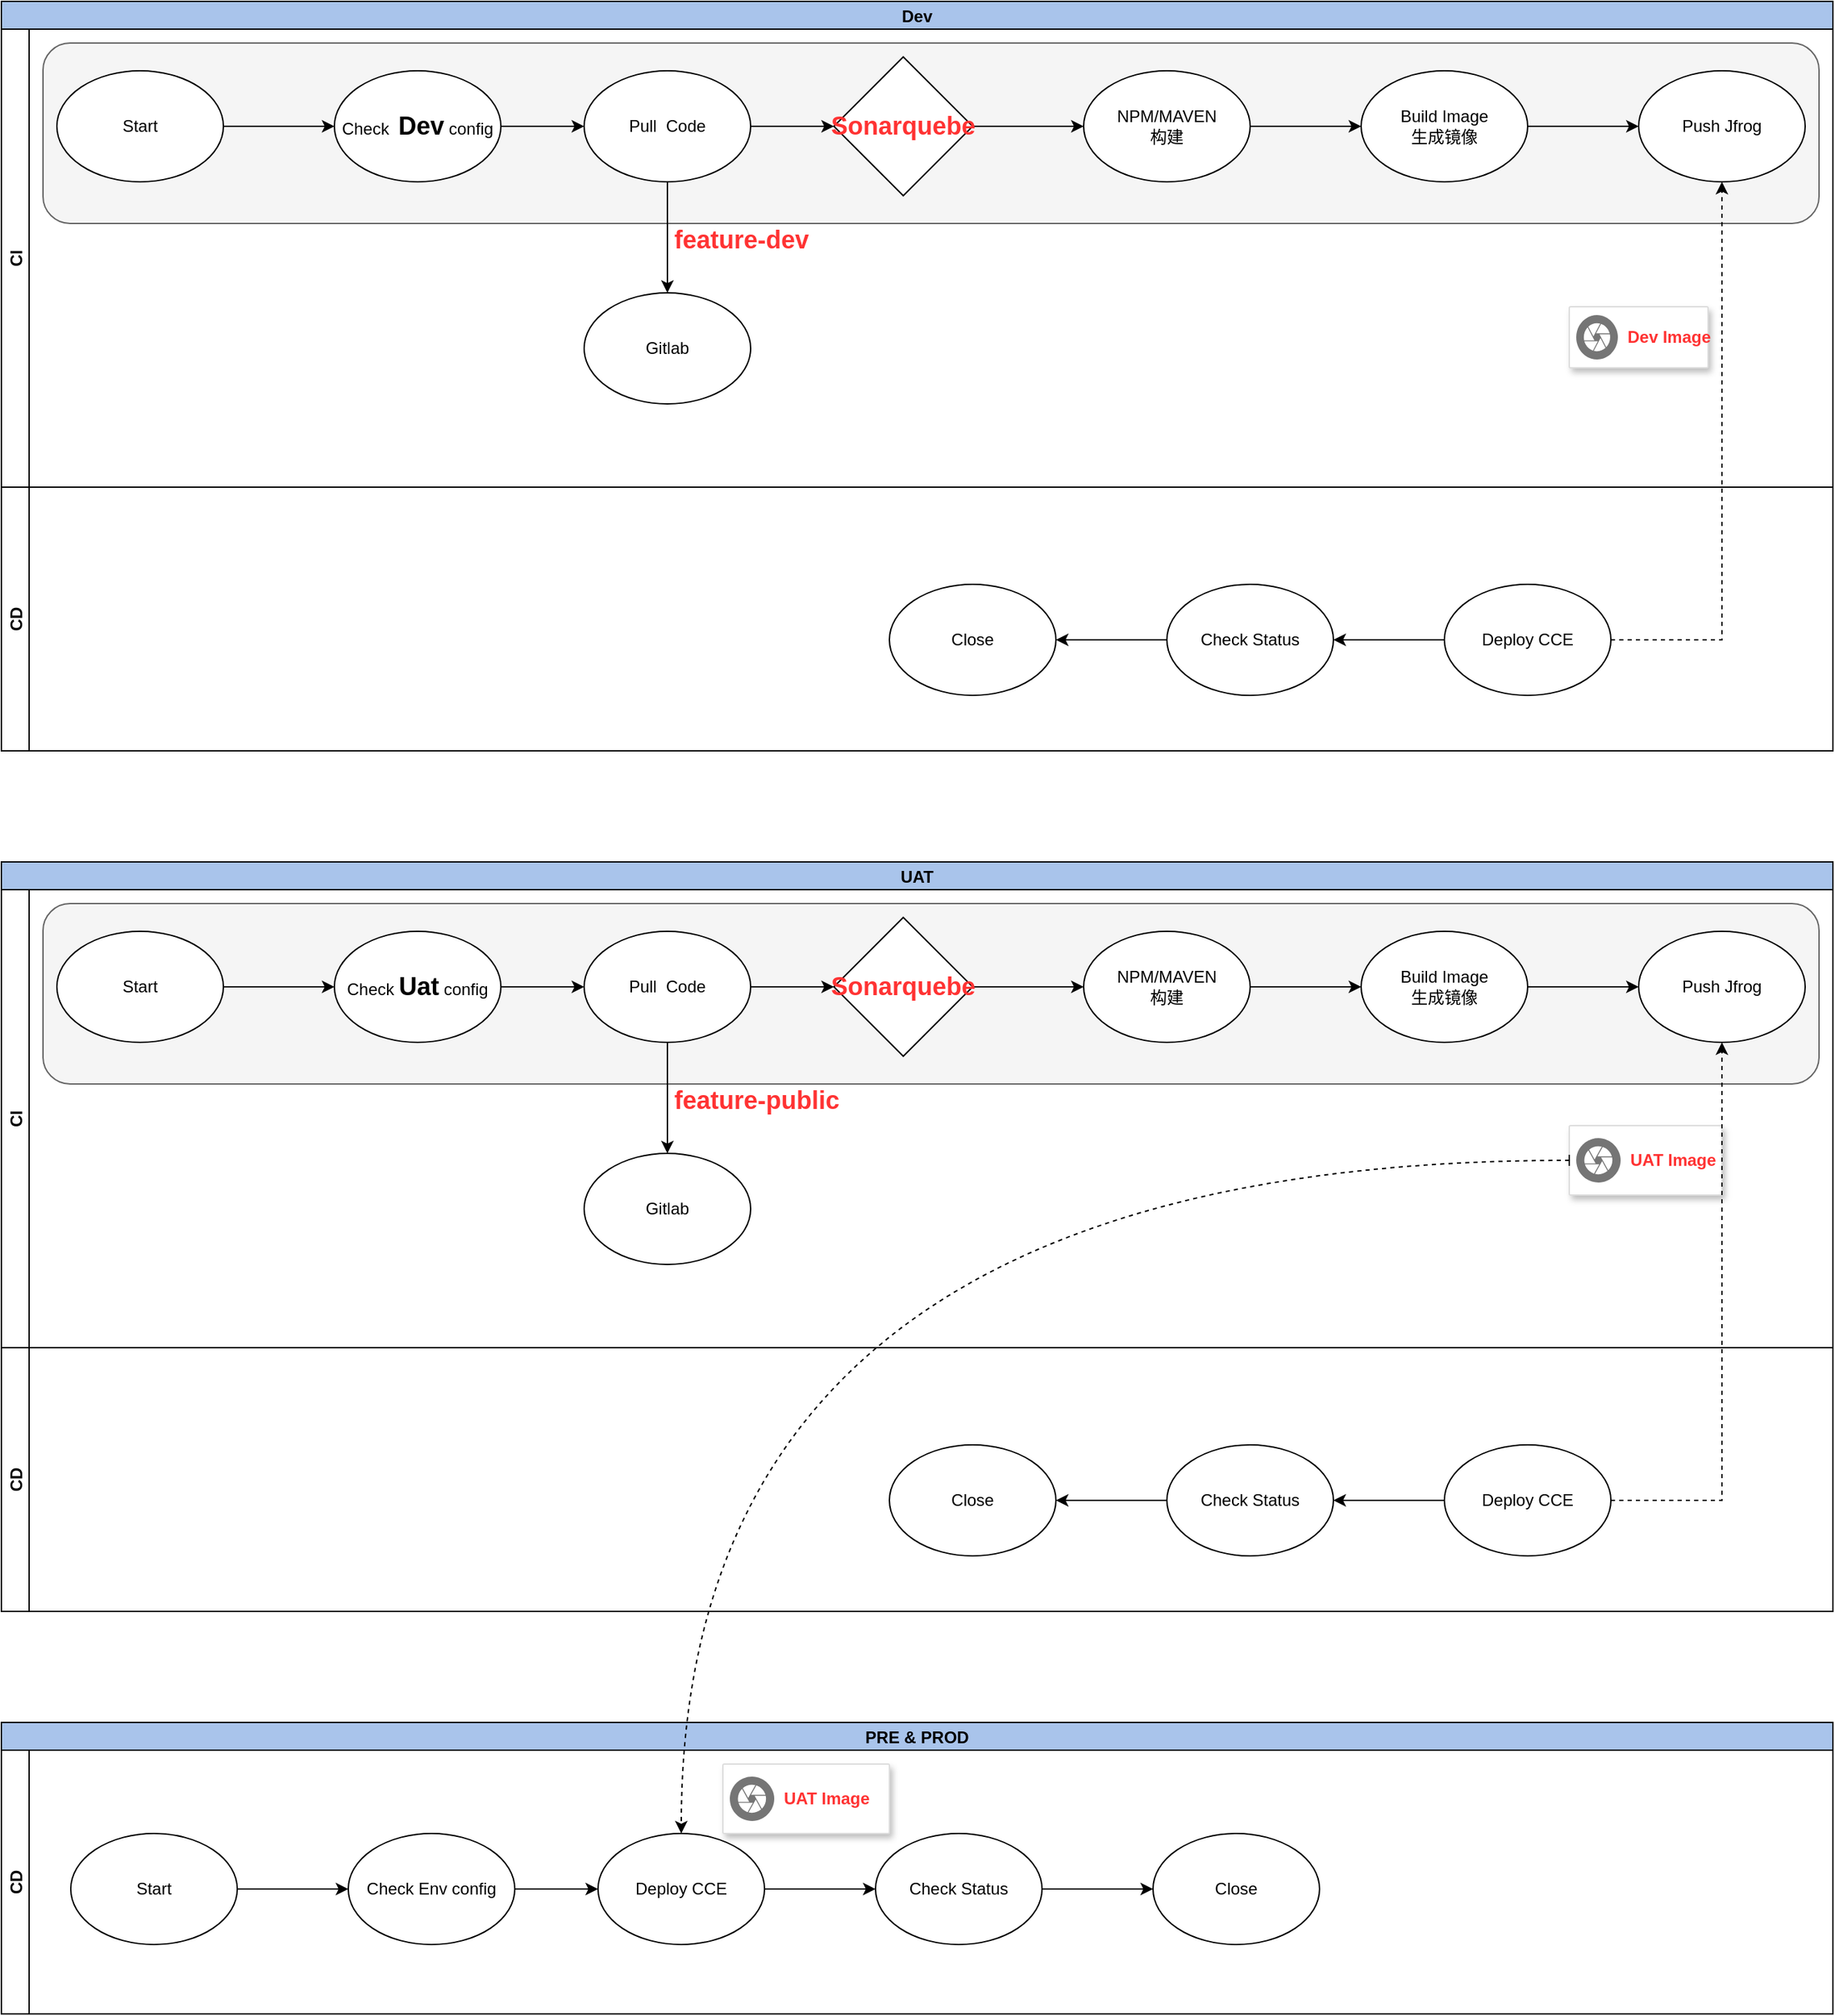 <mxfile version="21.6.2" type="github">
  <diagram id="Z_23imAw80I29tGlpvSY" name="第 1 页">
    <mxGraphModel dx="2284" dy="750" grid="1" gridSize="10" guides="1" tooltips="1" connect="1" arrows="1" fold="1" page="1" pageScale="1" pageWidth="850" pageHeight="1100" math="0" shadow="0">
      <root>
        <mxCell id="0" />
        <mxCell id="1" parent="0" />
        <mxCell id="tfbrPeW28LH7bkcHFk6E-20" value="Dev" style="swimlane;childLayout=stackLayout;resizeParent=1;resizeParentMax=0;horizontal=1;startSize=20;horizontalStack=0;fontSize=12;labelBackgroundColor=none;labelBorderColor=#A9C4EB;fillColor=#A9C4EB;swimlaneFillColor=default;" parent="1" vertex="1">
          <mxGeometry x="-290" y="50" width="1320" height="540" as="geometry" />
        </mxCell>
        <mxCell id="tfbrPeW28LH7bkcHFk6E-21" value="CI" style="swimlane;startSize=20;horizontal=0;fontSize=12;" parent="tfbrPeW28LH7bkcHFk6E-20" vertex="1">
          <mxGeometry y="20" width="1320" height="330" as="geometry" />
        </mxCell>
        <mxCell id="tfbrPeW28LH7bkcHFk6E-62" value="" style="rounded=1;whiteSpace=wrap;html=1;fontSize=18;fontColor=#333333;fillColor=#f5f5f5;strokeColor=#666666;" parent="tfbrPeW28LH7bkcHFk6E-21" vertex="1">
          <mxGeometry x="30" y="10" width="1280" height="130" as="geometry" />
        </mxCell>
        <mxCell id="tfbrPeW28LH7bkcHFk6E-54" style="edgeStyle=orthogonalEdgeStyle;rounded=0;orthogonalLoop=1;jettySize=auto;html=1;fontSize=18;fontColor=#FF3333;startArrow=none;" parent="tfbrPeW28LH7bkcHFk6E-21" source="tfbrPeW28LH7bkcHFk6E-224" target="tfbrPeW28LH7bkcHFk6E-53" edge="1">
          <mxGeometry relative="1" as="geometry">
            <mxPoint x="500" y="70" as="sourcePoint" />
          </mxGeometry>
        </mxCell>
        <mxCell id="tfbrPeW28LH7bkcHFk6E-223" value="" style="edgeStyle=orthogonalEdgeStyle;rounded=0;orthogonalLoop=1;jettySize=auto;html=1;fontSize=18;fontColor=#0000FF;" parent="tfbrPeW28LH7bkcHFk6E-21" source="tfbrPeW28LH7bkcHFk6E-222" target="tfbrPeW28LH7bkcHFk6E-45" edge="1">
          <mxGeometry relative="1" as="geometry" />
        </mxCell>
        <mxCell id="tfbrPeW28LH7bkcHFk6E-225" value="" style="edgeStyle=orthogonalEdgeStyle;rounded=0;orthogonalLoop=1;jettySize=auto;html=1;fontSize=18;fontColor=#0000FF;" parent="tfbrPeW28LH7bkcHFk6E-21" source="tfbrPeW28LH7bkcHFk6E-45" target="tfbrPeW28LH7bkcHFk6E-224" edge="1">
          <mxGeometry relative="1" as="geometry" />
        </mxCell>
        <mxCell id="tfbrPeW28LH7bkcHFk6E-45" value="Check&amp;nbsp; &lt;b&gt;&lt;font style=&quot;font-size: 18px&quot;&gt;Dev&lt;/font&gt;&lt;/b&gt; config" style="ellipse;whiteSpace=wrap;html=1;fontSize=12;" parent="tfbrPeW28LH7bkcHFk6E-21" vertex="1">
          <mxGeometry x="240" y="30" width="120" height="80" as="geometry" />
        </mxCell>
        <mxCell id="tfbrPeW28LH7bkcHFk6E-178" value="" style="edgeStyle=orthogonalEdgeStyle;rounded=0;orthogonalLoop=1;jettySize=auto;html=1;fontSize=18;fontColor=#0000FF;" parent="tfbrPeW28LH7bkcHFk6E-21" source="tfbrPeW28LH7bkcHFk6E-49" target="tfbrPeW28LH7bkcHFk6E-177" edge="1">
          <mxGeometry relative="1" as="geometry" />
        </mxCell>
        <mxCell id="tfbrPeW28LH7bkcHFk6E-49" value="NPM/MAVEN&lt;br&gt;构建" style="ellipse;whiteSpace=wrap;html=1;fontSize=12;" parent="tfbrPeW28LH7bkcHFk6E-21" vertex="1">
          <mxGeometry x="780" y="30" width="120" height="80" as="geometry" />
        </mxCell>
        <mxCell id="tfbrPeW28LH7bkcHFk6E-55" style="edgeStyle=orthogonalEdgeStyle;rounded=0;orthogonalLoop=1;jettySize=auto;html=1;fontSize=18;fontColor=#FF3333;" parent="tfbrPeW28LH7bkcHFk6E-21" source="tfbrPeW28LH7bkcHFk6E-53" target="tfbrPeW28LH7bkcHFk6E-49" edge="1">
          <mxGeometry relative="1" as="geometry" />
        </mxCell>
        <mxCell id="tfbrPeW28LH7bkcHFk6E-53" value="&lt;b&gt;Sonarquebe&lt;/b&gt;" style="rhombus;whiteSpace=wrap;html=1;fontSize=18;fontColor=#FF3333;" parent="tfbrPeW28LH7bkcHFk6E-21" vertex="1">
          <mxGeometry x="600" y="20" width="100" height="100" as="geometry" />
        </mxCell>
        <mxCell id="tfbrPeW28LH7bkcHFk6E-66" value="&lt;h1&gt;&lt;b style=&quot;font-size: 18px ; color: rgb(255 , 51 , 51) ; text-align: center&quot;&gt;feature-dev&lt;/b&gt;&lt;br&gt;&lt;/h1&gt;" style="text;html=1;strokeColor=none;fillColor=none;spacing=5;spacingTop=-20;whiteSpace=wrap;overflow=hidden;rounded=0;fontSize=18;fontColor=#0000FF;" parent="tfbrPeW28LH7bkcHFk6E-21" vertex="1">
          <mxGeometry x="480" y="110" width="190" height="120" as="geometry" />
        </mxCell>
        <mxCell id="tfbrPeW28LH7bkcHFk6E-51" value="Push Jfrog" style="ellipse;whiteSpace=wrap;html=1;fontSize=12;" parent="tfbrPeW28LH7bkcHFk6E-21" vertex="1">
          <mxGeometry x="1180" y="30" width="120" height="80" as="geometry" />
        </mxCell>
        <mxCell id="tfbrPeW28LH7bkcHFk6E-179" style="edgeStyle=orthogonalEdgeStyle;rounded=0;orthogonalLoop=1;jettySize=auto;html=1;fontSize=18;fontColor=#0000FF;" parent="tfbrPeW28LH7bkcHFk6E-21" source="tfbrPeW28LH7bkcHFk6E-177" target="tfbrPeW28LH7bkcHFk6E-51" edge="1">
          <mxGeometry relative="1" as="geometry" />
        </mxCell>
        <mxCell id="tfbrPeW28LH7bkcHFk6E-177" value="Build Image&lt;br&gt;生成镜像" style="ellipse;whiteSpace=wrap;html=1;fontSize=12;" parent="tfbrPeW28LH7bkcHFk6E-21" vertex="1">
          <mxGeometry x="980" y="30" width="120" height="80" as="geometry" />
        </mxCell>
        <mxCell id="tfbrPeW28LH7bkcHFk6E-222" value="Start" style="ellipse;whiteSpace=wrap;html=1;fontSize=12;" parent="tfbrPeW28LH7bkcHFk6E-21" vertex="1">
          <mxGeometry x="40" y="30" width="120" height="80" as="geometry" />
        </mxCell>
        <mxCell id="tfbrPeW28LH7bkcHFk6E-228" value="" style="edgeStyle=orthogonalEdgeStyle;rounded=0;orthogonalLoop=1;jettySize=auto;html=1;fontSize=18;fontColor=#0000FF;" parent="tfbrPeW28LH7bkcHFk6E-21" source="tfbrPeW28LH7bkcHFk6E-224" target="tfbrPeW28LH7bkcHFk6E-227" edge="1">
          <mxGeometry relative="1" as="geometry" />
        </mxCell>
        <mxCell id="tfbrPeW28LH7bkcHFk6E-224" value="Pull&amp;nbsp; Code" style="ellipse;whiteSpace=wrap;html=1;fontSize=12;" parent="tfbrPeW28LH7bkcHFk6E-21" vertex="1">
          <mxGeometry x="420" y="30" width="120" height="80" as="geometry" />
        </mxCell>
        <mxCell id="tfbrPeW28LH7bkcHFk6E-227" value="Gitlab" style="ellipse;whiteSpace=wrap;html=1;fontSize=12;" parent="tfbrPeW28LH7bkcHFk6E-21" vertex="1">
          <mxGeometry x="420" y="190" width="120" height="80" as="geometry" />
        </mxCell>
        <mxCell id="N0s2cZW_viE75rTnxIU4-4" value="" style="strokeColor=#dddddd;shadow=1;strokeWidth=1;rounded=1;absoluteArcSize=1;arcSize=2;" vertex="1" parent="tfbrPeW28LH7bkcHFk6E-21">
          <mxGeometry x="1130" y="200" width="100" height="44" as="geometry" />
        </mxCell>
        <mxCell id="N0s2cZW_viE75rTnxIU4-5" value="&lt;b&gt;&lt;font style=&quot;font-size: 12px;&quot; color=&quot;#ff3333&quot;&gt;Dev Image&lt;/font&gt;&lt;/b&gt;" style="sketch=0;dashed=0;connectable=0;html=1;fillColor=#757575;strokeColor=none;shape=mxgraph.gcp2.image_services;part=1;labelPosition=right;verticalLabelPosition=middle;align=left;verticalAlign=middle;spacingLeft=5;fontSize=12;" vertex="1" parent="N0s2cZW_viE75rTnxIU4-4">
          <mxGeometry y="0.5" width="30" height="32" relative="1" as="geometry">
            <mxPoint x="5" y="-16" as="offset" />
          </mxGeometry>
        </mxCell>
        <mxCell id="tfbrPeW28LH7bkcHFk6E-22" value="CD" style="swimlane;startSize=20;horizontal=0;fontSize=12;" parent="tfbrPeW28LH7bkcHFk6E-20" vertex="1">
          <mxGeometry y="350" width="1320" height="190" as="geometry" />
        </mxCell>
        <mxCell id="tfbrPeW28LH7bkcHFk6E-61" value="" style="edgeStyle=orthogonalEdgeStyle;rounded=0;orthogonalLoop=1;jettySize=auto;html=1;fontSize=18;fontColor=#FF3333;" parent="tfbrPeW28LH7bkcHFk6E-22" source="tfbrPeW28LH7bkcHFk6E-58" target="tfbrPeW28LH7bkcHFk6E-60" edge="1">
          <mxGeometry relative="1" as="geometry" />
        </mxCell>
        <mxCell id="tfbrPeW28LH7bkcHFk6E-58" value="Deploy CCE" style="ellipse;whiteSpace=wrap;html=1;fontSize=12;" parent="tfbrPeW28LH7bkcHFk6E-22" vertex="1">
          <mxGeometry x="1040" y="70" width="120" height="80" as="geometry" />
        </mxCell>
        <mxCell id="tfbrPeW28LH7bkcHFk6E-65" value="" style="edgeStyle=orthogonalEdgeStyle;rounded=0;orthogonalLoop=1;jettySize=auto;html=1;fontSize=18;fontColor=#0000FF;" parent="tfbrPeW28LH7bkcHFk6E-22" source="tfbrPeW28LH7bkcHFk6E-60" target="tfbrPeW28LH7bkcHFk6E-64" edge="1">
          <mxGeometry relative="1" as="geometry" />
        </mxCell>
        <mxCell id="tfbrPeW28LH7bkcHFk6E-60" value="Check Status" style="ellipse;whiteSpace=wrap;html=1;fontSize=12;" parent="tfbrPeW28LH7bkcHFk6E-22" vertex="1">
          <mxGeometry x="840" y="70" width="120" height="80" as="geometry" />
        </mxCell>
        <mxCell id="tfbrPeW28LH7bkcHFk6E-64" value="Close" style="ellipse;whiteSpace=wrap;html=1;fontSize=12;" parent="tfbrPeW28LH7bkcHFk6E-22" vertex="1">
          <mxGeometry x="640" y="70" width="120" height="80" as="geometry" />
        </mxCell>
        <mxCell id="tfbrPeW28LH7bkcHFk6E-59" value="" style="edgeStyle=orthogonalEdgeStyle;rounded=0;orthogonalLoop=1;jettySize=auto;html=1;fontSize=18;fontColor=#FF3333;dashed=1;" parent="tfbrPeW28LH7bkcHFk6E-20" source="tfbrPeW28LH7bkcHFk6E-58" target="tfbrPeW28LH7bkcHFk6E-51" edge="1">
          <mxGeometry relative="1" as="geometry" />
        </mxCell>
        <mxCell id="tfbrPeW28LH7bkcHFk6E-229" value="UAT" style="swimlane;childLayout=stackLayout;resizeParent=1;resizeParentMax=0;horizontal=1;startSize=20;horizontalStack=0;fontSize=12;labelBackgroundColor=none;labelBorderColor=#A9C4EB;fillColor=#A9C4EB;swimlaneFillColor=default;" parent="1" vertex="1">
          <mxGeometry x="-290" y="670" width="1320" height="540" as="geometry" />
        </mxCell>
        <mxCell id="tfbrPeW28LH7bkcHFk6E-230" value="CI" style="swimlane;startSize=20;horizontal=0;fontSize=12;" parent="tfbrPeW28LH7bkcHFk6E-229" vertex="1">
          <mxGeometry y="20" width="1320" height="330" as="geometry" />
        </mxCell>
        <mxCell id="tfbrPeW28LH7bkcHFk6E-231" value="" style="rounded=1;whiteSpace=wrap;html=1;fontSize=18;fontColor=#333333;fillColor=#f5f5f5;strokeColor=#666666;" parent="tfbrPeW28LH7bkcHFk6E-230" vertex="1">
          <mxGeometry x="30" y="10" width="1280" height="130" as="geometry" />
        </mxCell>
        <mxCell id="tfbrPeW28LH7bkcHFk6E-232" style="edgeStyle=orthogonalEdgeStyle;rounded=0;orthogonalLoop=1;jettySize=auto;html=1;fontSize=18;fontColor=#FF3333;startArrow=none;" parent="tfbrPeW28LH7bkcHFk6E-230" source="tfbrPeW28LH7bkcHFk6E-247" target="tfbrPeW28LH7bkcHFk6E-239" edge="1">
          <mxGeometry relative="1" as="geometry">
            <mxPoint x="500" y="70" as="sourcePoint" />
          </mxGeometry>
        </mxCell>
        <mxCell id="tfbrPeW28LH7bkcHFk6E-233" value="" style="edgeStyle=orthogonalEdgeStyle;rounded=0;orthogonalLoop=1;jettySize=auto;html=1;fontSize=18;fontColor=#0000FF;" parent="tfbrPeW28LH7bkcHFk6E-230" source="tfbrPeW28LH7bkcHFk6E-245" target="tfbrPeW28LH7bkcHFk6E-235" edge="1">
          <mxGeometry relative="1" as="geometry" />
        </mxCell>
        <mxCell id="tfbrPeW28LH7bkcHFk6E-234" value="" style="edgeStyle=orthogonalEdgeStyle;rounded=0;orthogonalLoop=1;jettySize=auto;html=1;fontSize=18;fontColor=#0000FF;" parent="tfbrPeW28LH7bkcHFk6E-230" source="tfbrPeW28LH7bkcHFk6E-235" target="tfbrPeW28LH7bkcHFk6E-247" edge="1">
          <mxGeometry relative="1" as="geometry" />
        </mxCell>
        <mxCell id="tfbrPeW28LH7bkcHFk6E-235" value="Check &lt;b&gt;&lt;font style=&quot;font-size: 18px&quot;&gt;Uat&lt;/font&gt;&lt;/b&gt; config" style="ellipse;whiteSpace=wrap;html=1;fontSize=12;" parent="tfbrPeW28LH7bkcHFk6E-230" vertex="1">
          <mxGeometry x="240" y="30" width="120" height="80" as="geometry" />
        </mxCell>
        <mxCell id="tfbrPeW28LH7bkcHFk6E-236" value="" style="edgeStyle=orthogonalEdgeStyle;rounded=0;orthogonalLoop=1;jettySize=auto;html=1;fontSize=18;fontColor=#0000FF;" parent="tfbrPeW28LH7bkcHFk6E-230" source="tfbrPeW28LH7bkcHFk6E-237" target="tfbrPeW28LH7bkcHFk6E-243" edge="1">
          <mxGeometry relative="1" as="geometry" />
        </mxCell>
        <mxCell id="tfbrPeW28LH7bkcHFk6E-237" value="NPM/MAVEN&lt;br&gt;构建" style="ellipse;whiteSpace=wrap;html=1;fontSize=12;" parent="tfbrPeW28LH7bkcHFk6E-230" vertex="1">
          <mxGeometry x="780" y="30" width="120" height="80" as="geometry" />
        </mxCell>
        <mxCell id="tfbrPeW28LH7bkcHFk6E-238" style="edgeStyle=orthogonalEdgeStyle;rounded=0;orthogonalLoop=1;jettySize=auto;html=1;fontSize=18;fontColor=#FF3333;" parent="tfbrPeW28LH7bkcHFk6E-230" source="tfbrPeW28LH7bkcHFk6E-239" target="tfbrPeW28LH7bkcHFk6E-237" edge="1">
          <mxGeometry relative="1" as="geometry" />
        </mxCell>
        <mxCell id="tfbrPeW28LH7bkcHFk6E-239" value="&lt;b&gt;Sonarquebe&lt;/b&gt;" style="rhombus;whiteSpace=wrap;html=1;fontSize=18;fontColor=#FF3333;" parent="tfbrPeW28LH7bkcHFk6E-230" vertex="1">
          <mxGeometry x="600" y="20" width="100" height="100" as="geometry" />
        </mxCell>
        <mxCell id="tfbrPeW28LH7bkcHFk6E-240" value="&lt;h1&gt;&lt;b style=&quot;font-size: 18px ; color: rgb(255 , 51 , 51) ; text-align: center&quot;&gt;feature-public&lt;/b&gt;&lt;br&gt;&lt;/h1&gt;" style="text;html=1;strokeColor=none;fillColor=none;spacing=5;spacingTop=-20;whiteSpace=wrap;overflow=hidden;rounded=0;fontSize=18;fontColor=#0000FF;" parent="tfbrPeW28LH7bkcHFk6E-230" vertex="1">
          <mxGeometry x="480" y="110" width="190" height="120" as="geometry" />
        </mxCell>
        <mxCell id="tfbrPeW28LH7bkcHFk6E-241" value="Push Jfrog" style="ellipse;whiteSpace=wrap;html=1;fontSize=12;" parent="tfbrPeW28LH7bkcHFk6E-230" vertex="1">
          <mxGeometry x="1180" y="30" width="120" height="80" as="geometry" />
        </mxCell>
        <mxCell id="tfbrPeW28LH7bkcHFk6E-242" style="edgeStyle=orthogonalEdgeStyle;rounded=0;orthogonalLoop=1;jettySize=auto;html=1;fontSize=18;fontColor=#0000FF;" parent="tfbrPeW28LH7bkcHFk6E-230" source="tfbrPeW28LH7bkcHFk6E-243" target="tfbrPeW28LH7bkcHFk6E-241" edge="1">
          <mxGeometry relative="1" as="geometry" />
        </mxCell>
        <mxCell id="tfbrPeW28LH7bkcHFk6E-243" value="Build Image&lt;br&gt;生成镜像" style="ellipse;whiteSpace=wrap;html=1;fontSize=12;" parent="tfbrPeW28LH7bkcHFk6E-230" vertex="1">
          <mxGeometry x="980" y="30" width="120" height="80" as="geometry" />
        </mxCell>
        <mxCell id="tfbrPeW28LH7bkcHFk6E-245" value="Start" style="ellipse;whiteSpace=wrap;html=1;fontSize=12;" parent="tfbrPeW28LH7bkcHFk6E-230" vertex="1">
          <mxGeometry x="40" y="30" width="120" height="80" as="geometry" />
        </mxCell>
        <mxCell id="tfbrPeW28LH7bkcHFk6E-246" value="" style="edgeStyle=orthogonalEdgeStyle;rounded=0;orthogonalLoop=1;jettySize=auto;html=1;fontSize=18;fontColor=#0000FF;" parent="tfbrPeW28LH7bkcHFk6E-230" source="tfbrPeW28LH7bkcHFk6E-247" target="tfbrPeW28LH7bkcHFk6E-248" edge="1">
          <mxGeometry relative="1" as="geometry" />
        </mxCell>
        <mxCell id="tfbrPeW28LH7bkcHFk6E-247" value="Pull&amp;nbsp; Code" style="ellipse;whiteSpace=wrap;html=1;fontSize=12;" parent="tfbrPeW28LH7bkcHFk6E-230" vertex="1">
          <mxGeometry x="420" y="30" width="120" height="80" as="geometry" />
        </mxCell>
        <mxCell id="tfbrPeW28LH7bkcHFk6E-248" value="Gitlab" style="ellipse;whiteSpace=wrap;html=1;fontSize=12;" parent="tfbrPeW28LH7bkcHFk6E-230" vertex="1">
          <mxGeometry x="420" y="190" width="120" height="80" as="geometry" />
        </mxCell>
        <mxCell id="N0s2cZW_viE75rTnxIU4-1" value="" style="strokeColor=#dddddd;shadow=1;strokeWidth=1;rounded=1;absoluteArcSize=1;arcSize=2;" vertex="1" parent="tfbrPeW28LH7bkcHFk6E-230">
          <mxGeometry x="1130" y="170" width="110" height="50" as="geometry" />
        </mxCell>
        <mxCell id="N0s2cZW_viE75rTnxIU4-2" value="&lt;b&gt;&lt;font style=&quot;font-size: 12px;&quot; color=&quot;#ff3333&quot;&gt;UAT Image&lt;/font&gt;&lt;/b&gt;" style="sketch=0;dashed=0;connectable=0;html=1;fillColor=#757575;strokeColor=none;shape=mxgraph.gcp2.image_services;part=1;labelPosition=right;verticalLabelPosition=middle;align=left;verticalAlign=middle;spacingLeft=5;fontSize=12;" vertex="1" parent="N0s2cZW_viE75rTnxIU4-1">
          <mxGeometry y="0.5" width="32" height="32" relative="1" as="geometry">
            <mxPoint x="5" y="-16" as="offset" />
          </mxGeometry>
        </mxCell>
        <mxCell id="tfbrPeW28LH7bkcHFk6E-249" value="CD" style="swimlane;startSize=20;horizontal=0;fontSize=12;" parent="tfbrPeW28LH7bkcHFk6E-229" vertex="1">
          <mxGeometry y="350" width="1320" height="190" as="geometry" />
        </mxCell>
        <mxCell id="tfbrPeW28LH7bkcHFk6E-250" value="" style="edgeStyle=orthogonalEdgeStyle;rounded=0;orthogonalLoop=1;jettySize=auto;html=1;fontSize=18;fontColor=#FF3333;" parent="tfbrPeW28LH7bkcHFk6E-249" source="tfbrPeW28LH7bkcHFk6E-251" target="tfbrPeW28LH7bkcHFk6E-253" edge="1">
          <mxGeometry relative="1" as="geometry" />
        </mxCell>
        <mxCell id="tfbrPeW28LH7bkcHFk6E-251" value="Deploy CCE" style="ellipse;whiteSpace=wrap;html=1;fontSize=12;" parent="tfbrPeW28LH7bkcHFk6E-249" vertex="1">
          <mxGeometry x="1040" y="70" width="120" height="80" as="geometry" />
        </mxCell>
        <mxCell id="tfbrPeW28LH7bkcHFk6E-252" value="" style="edgeStyle=orthogonalEdgeStyle;rounded=0;orthogonalLoop=1;jettySize=auto;html=1;fontSize=18;fontColor=#0000FF;" parent="tfbrPeW28LH7bkcHFk6E-249" source="tfbrPeW28LH7bkcHFk6E-253" target="tfbrPeW28LH7bkcHFk6E-254" edge="1">
          <mxGeometry relative="1" as="geometry" />
        </mxCell>
        <mxCell id="tfbrPeW28LH7bkcHFk6E-253" value="Check Status" style="ellipse;whiteSpace=wrap;html=1;fontSize=12;" parent="tfbrPeW28LH7bkcHFk6E-249" vertex="1">
          <mxGeometry x="840" y="70" width="120" height="80" as="geometry" />
        </mxCell>
        <mxCell id="tfbrPeW28LH7bkcHFk6E-254" value="Close" style="ellipse;whiteSpace=wrap;html=1;fontSize=12;" parent="tfbrPeW28LH7bkcHFk6E-249" vertex="1">
          <mxGeometry x="640" y="70" width="120" height="80" as="geometry" />
        </mxCell>
        <mxCell id="tfbrPeW28LH7bkcHFk6E-255" value="" style="edgeStyle=orthogonalEdgeStyle;rounded=0;orthogonalLoop=1;jettySize=auto;html=1;fontSize=18;fontColor=#FF3333;dashed=1;" parent="tfbrPeW28LH7bkcHFk6E-229" source="tfbrPeW28LH7bkcHFk6E-251" target="tfbrPeW28LH7bkcHFk6E-241" edge="1">
          <mxGeometry relative="1" as="geometry" />
        </mxCell>
        <mxCell id="tfbrPeW28LH7bkcHFk6E-257" value="PRE &amp; PROD" style="swimlane;childLayout=stackLayout;resizeParent=1;resizeParentMax=0;horizontal=1;startSize=20;horizontalStack=0;fontSize=12;labelBackgroundColor=none;labelBorderColor=#A9C4EB;fillColor=#A9C4EB;swimlaneFillColor=default;" parent="1" vertex="1">
          <mxGeometry x="-290" y="1290" width="1320" height="210" as="geometry" />
        </mxCell>
        <mxCell id="tfbrPeW28LH7bkcHFk6E-277" value="CD" style="swimlane;startSize=20;horizontal=0;fontSize=12;" parent="tfbrPeW28LH7bkcHFk6E-257" vertex="1">
          <mxGeometry y="20" width="1320" height="190" as="geometry" />
        </mxCell>
        <mxCell id="tfbrPeW28LH7bkcHFk6E-290" value="Check Env config" style="ellipse;whiteSpace=wrap;html=1;fontSize=12;" parent="tfbrPeW28LH7bkcHFk6E-277" vertex="1">
          <mxGeometry x="250" y="60" width="120" height="80" as="geometry" />
        </mxCell>
        <mxCell id="tfbrPeW28LH7bkcHFk6E-291" value="Start" style="ellipse;whiteSpace=wrap;html=1;fontSize=12;" parent="tfbrPeW28LH7bkcHFk6E-277" vertex="1">
          <mxGeometry x="50" y="60" width="120" height="80" as="geometry" />
        </mxCell>
        <mxCell id="tfbrPeW28LH7bkcHFk6E-288" value="" style="edgeStyle=orthogonalEdgeStyle;rounded=0;orthogonalLoop=1;jettySize=auto;html=1;fontSize=18;fontColor=#0000FF;" parent="tfbrPeW28LH7bkcHFk6E-277" source="tfbrPeW28LH7bkcHFk6E-291" target="tfbrPeW28LH7bkcHFk6E-290" edge="1">
          <mxGeometry relative="1" as="geometry" />
        </mxCell>
        <mxCell id="tfbrPeW28LH7bkcHFk6E-292" value="Deploy CCE" style="ellipse;whiteSpace=wrap;html=1;fontSize=12;" parent="tfbrPeW28LH7bkcHFk6E-277" vertex="1">
          <mxGeometry x="430" y="60" width="120" height="80" as="geometry" />
        </mxCell>
        <mxCell id="tfbrPeW28LH7bkcHFk6E-289" value="" style="edgeStyle=orthogonalEdgeStyle;rounded=0;orthogonalLoop=1;jettySize=auto;html=1;fontSize=18;fontColor=#0000FF;" parent="tfbrPeW28LH7bkcHFk6E-277" source="tfbrPeW28LH7bkcHFk6E-290" target="tfbrPeW28LH7bkcHFk6E-292" edge="1">
          <mxGeometry relative="1" as="geometry" />
        </mxCell>
        <mxCell id="N0s2cZW_viE75rTnxIU4-7" value="" style="strokeColor=#dddddd;shadow=1;strokeWidth=1;rounded=1;absoluteArcSize=1;arcSize=2;" vertex="1" parent="tfbrPeW28LH7bkcHFk6E-277">
          <mxGeometry x="520" y="10" width="120" height="50" as="geometry" />
        </mxCell>
        <mxCell id="N0s2cZW_viE75rTnxIU4-8" value="&lt;b&gt;&lt;font style=&quot;font-size: 12px;&quot; color=&quot;#ff3333&quot;&gt;UAT Image&lt;/font&gt;&lt;/b&gt;" style="sketch=0;dashed=0;connectable=0;html=1;fillColor=#757575;strokeColor=none;shape=mxgraph.gcp2.image_services;part=1;labelPosition=right;verticalLabelPosition=middle;align=left;verticalAlign=middle;spacingLeft=5;fontSize=12;" vertex="1" parent="N0s2cZW_viE75rTnxIU4-7">
          <mxGeometry y="0.5" width="32" height="32" relative="1" as="geometry">
            <mxPoint x="5" y="-16" as="offset" />
          </mxGeometry>
        </mxCell>
        <mxCell id="tfbrPeW28LH7bkcHFk6E-299" value="" style="edgeStyle=orthogonalEdgeStyle;rounded=0;orthogonalLoop=1;jettySize=auto;html=1;fontSize=18;fontColor=#0000FF;" parent="1" source="tfbrPeW28LH7bkcHFk6E-296" target="tfbrPeW28LH7bkcHFk6E-298" edge="1">
          <mxGeometry relative="1" as="geometry" />
        </mxCell>
        <mxCell id="tfbrPeW28LH7bkcHFk6E-296" value="Check Status" style="ellipse;whiteSpace=wrap;html=1;fontSize=12;" parent="1" vertex="1">
          <mxGeometry x="340" y="1370" width="120" height="80" as="geometry" />
        </mxCell>
        <mxCell id="tfbrPeW28LH7bkcHFk6E-297" value="" style="edgeStyle=orthogonalEdgeStyle;rounded=0;orthogonalLoop=1;jettySize=auto;html=1;fontSize=18;fontColor=#0000FF;" parent="1" source="tfbrPeW28LH7bkcHFk6E-292" target="tfbrPeW28LH7bkcHFk6E-296" edge="1">
          <mxGeometry relative="1" as="geometry" />
        </mxCell>
        <mxCell id="tfbrPeW28LH7bkcHFk6E-298" value="Close" style="ellipse;whiteSpace=wrap;html=1;fontSize=12;" parent="1" vertex="1">
          <mxGeometry x="540" y="1370" width="120" height="80" as="geometry" />
        </mxCell>
        <mxCell id="N0s2cZW_viE75rTnxIU4-3" style="edgeStyle=orthogonalEdgeStyle;rounded=0;orthogonalLoop=1;jettySize=auto;html=1;dashed=1;curved=1;strokeWidth=1;startArrow=baseDash;startFill=0;" edge="1" parent="1" source="N0s2cZW_viE75rTnxIU4-1" target="tfbrPeW28LH7bkcHFk6E-292">
          <mxGeometry relative="1" as="geometry" />
        </mxCell>
      </root>
    </mxGraphModel>
  </diagram>
</mxfile>
